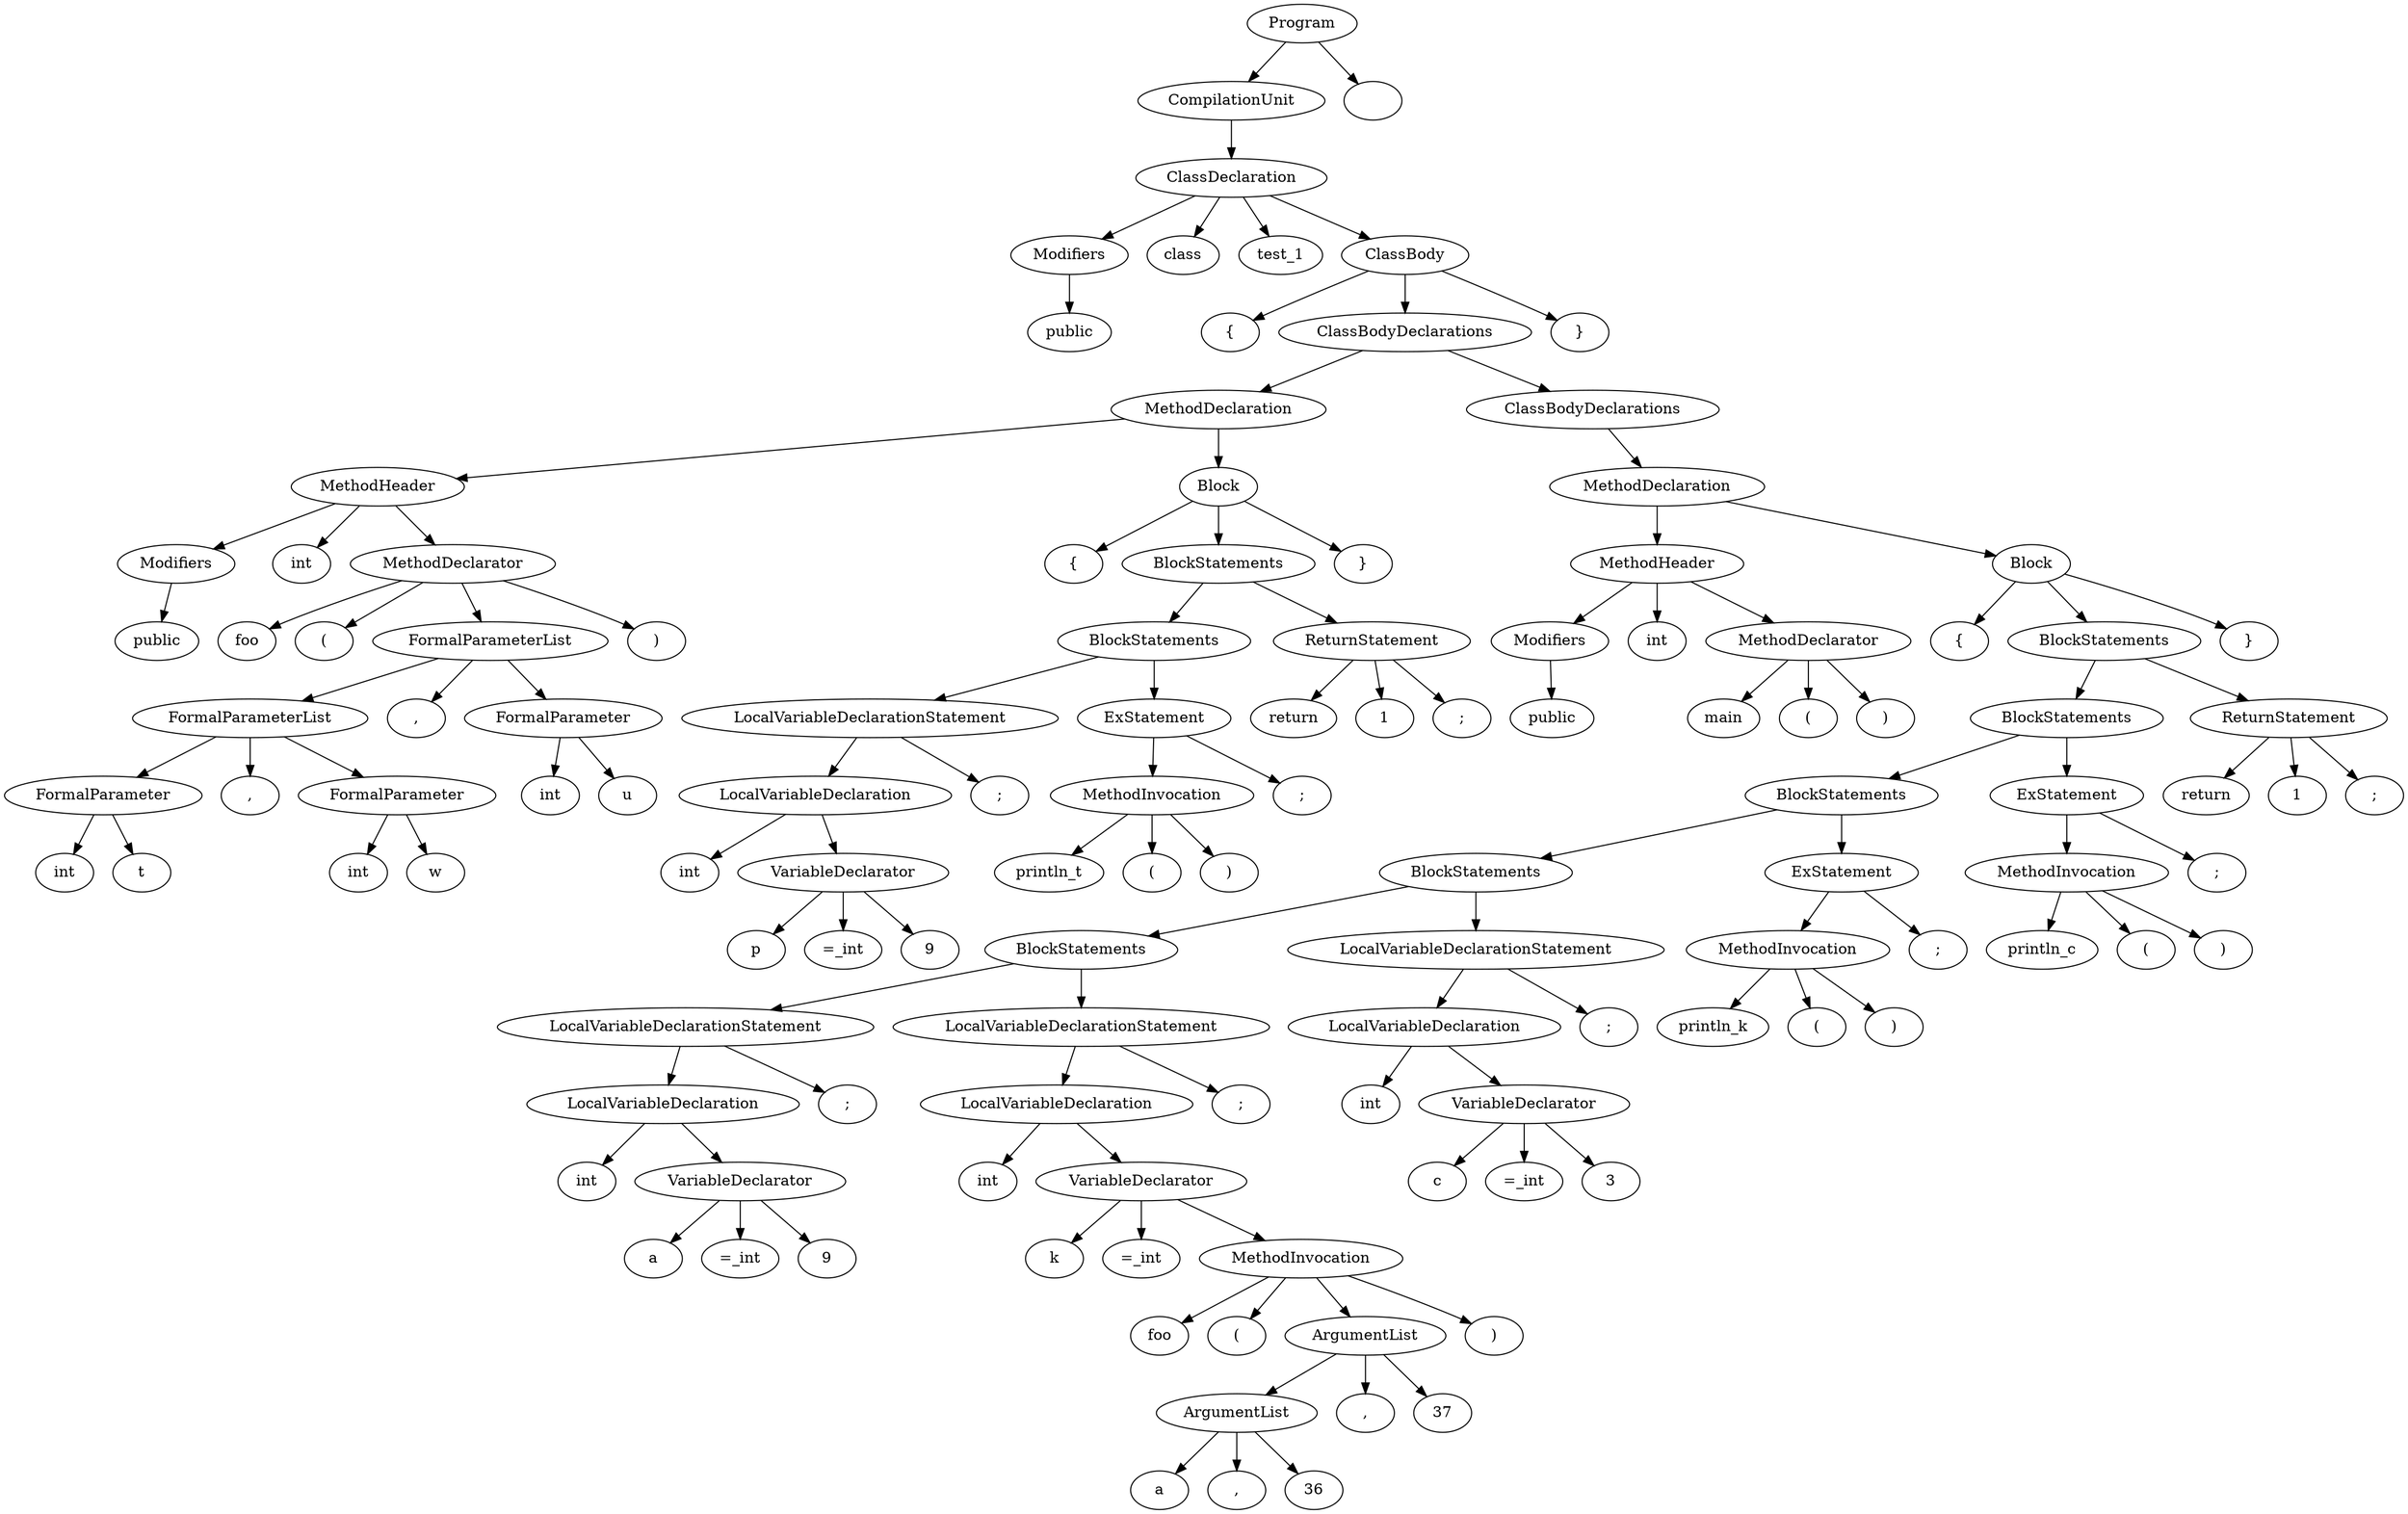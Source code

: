 digraph G {
n1 [label="public"]
n2 [label="Modifiers"]
n2->n1;
n3 [label="class"]
n4 [label="test_1"]
n5 [label="{"]
n6 [label="public"]
n7 [label="Modifiers"]
n7->n6;
n8 [label="int"]
n9 [label="foo"]
n10 [label="("]
n11 [label="int"]
n12 [label="t"]
n13 [label="FormalParameter"]
n13->n12;
n13->n11;
n14 [label=","]
n15 [label="int"]
n16 [label="w"]
n17 [label="FormalParameter"]
n17->n16;
n17->n15;
n18 [label="FormalParameterList"]
n18->n17;
n18->n14;
n18->n13;
n19 [label=","]
n20 [label="int"]
n21 [label="u"]
n22 [label="FormalParameter"]
n22->n21;
n22->n20;
n23 [label="FormalParameterList"]
n23->n22;
n23->n19;
n23->n18;
n24 [label=")"]
n25 [label="MethodDeclarator"]
n25->n24;
n25->n23;
n25->n10;
n25->n9;
n26 [label="MethodHeader"]
n26->n25;
n26->n8;
n26->n7;
n27 [label="{"]
n28 [label="int"]
n29 [label="p"]
n30 [label="=_int"]
n31 [label="9"]
n32 [label="VariableDeclarator"]
n32->n31;
n32->n30;
n32->n29;
n33 [label="LocalVariableDeclaration"]
n33->n32;
n33->n28;
n34 [label=";"]
n35 [label="LocalVariableDeclarationStatement"]
n35->n34;
n35->n33;
n36 [label="println_t"]
n37 [label="("]
n38 [label=")"]
n39 [label="MethodInvocation"]
n39->n38;
n39->n37;
n39->n36;
n40 [label=";"]
n41 [label="ExStatement"]
n41->n40;
n41->n39;
n42 [label="BlockStatements"]
n42->n41;
n42->n35;
n43 [label="return"]
n44 [label="1"]
n45 [label=";"]
n46 [label="ReturnStatement"]
n46->n45;
n46->n44;
n46->n43;
n47 [label="BlockStatements"]
n47->n46;
n47->n42;
n48 [label="}"]
n49 [label="Block"]
n49->n48;
n49->n47;
n49->n27;
n50 [label="MethodDeclaration"]
n50->n49;
n50->n26;
n51 [label="public"]
n52 [label="Modifiers"]
n52->n51;
n53 [label="int"]
n54 [label="main"]
n55 [label="("]
n56 [label=")"]
n57 [label="MethodDeclarator"]
n57->n56;
n57->n55;
n57->n54;
n58 [label="MethodHeader"]
n58->n57;
n58->n53;
n58->n52;
n59 [label="{"]
n60 [label="int"]
n61 [label="a"]
n62 [label="=_int"]
n63 [label="9"]
n64 [label="VariableDeclarator"]
n64->n63;
n64->n62;
n64->n61;
n65 [label="LocalVariableDeclaration"]
n65->n64;
n65->n60;
n66 [label=";"]
n67 [label="LocalVariableDeclarationStatement"]
n67->n66;
n67->n65;
n68 [label="int"]
n69 [label="k"]
n70 [label="=_int"]
n71 [label="foo"]
n72 [label="("]
n73 [label="a"]
n74 [label=","]
n75 [label="36"]
n76 [label="ArgumentList"]
n76->n75;
n76->n74;
n76->n73;
n77 [label=","]
n78 [label="37"]
n79 [label="ArgumentList"]
n79->n78;
n79->n77;
n79->n76;
n80 [label=")"]
n81 [label="MethodInvocation"]
n81->n80;
n81->n79;
n81->n72;
n81->n71;
n82 [label="VariableDeclarator"]
n82->n81;
n82->n70;
n82->n69;
n83 [label="LocalVariableDeclaration"]
n83->n82;
n83->n68;
n84 [label=";"]
n85 [label="LocalVariableDeclarationStatement"]
n85->n84;
n85->n83;
n86 [label="BlockStatements"]
n86->n85;
n86->n67;
n87 [label="int"]
n88 [label="c"]
n89 [label="=_int"]
n90 [label="3"]
n91 [label="VariableDeclarator"]
n91->n90;
n91->n89;
n91->n88;
n92 [label="LocalVariableDeclaration"]
n92->n91;
n92->n87;
n93 [label=";"]
n94 [label="LocalVariableDeclarationStatement"]
n94->n93;
n94->n92;
n95 [label="BlockStatements"]
n95->n94;
n95->n86;
n96 [label="println_k"]
n97 [label="("]
n98 [label=")"]
n99 [label="MethodInvocation"]
n99->n98;
n99->n97;
n99->n96;
n100 [label=";"]
n101 [label="ExStatement"]
n101->n100;
n101->n99;
n102 [label="BlockStatements"]
n102->n101;
n102->n95;
n103 [label="println_c"]
n104 [label="("]
n105 [label=")"]
n106 [label="MethodInvocation"]
n106->n105;
n106->n104;
n106->n103;
n107 [label=";"]
n108 [label="ExStatement"]
n108->n107;
n108->n106;
n109 [label="BlockStatements"]
n109->n108;
n109->n102;
n110 [label="return"]
n111 [label="1"]
n112 [label=";"]
n113 [label="ReturnStatement"]
n113->n112;
n113->n111;
n113->n110;
n114 [label="BlockStatements"]
n114->n113;
n114->n109;
n115 [label="}"]
n116 [label="Block"]
n116->n115;
n116->n114;
n116->n59;
n117 [label="MethodDeclaration"]
n117->n116;
n117->n58;
n118 [label="ClassBodyDeclarations"]
n118->n117;
n119 [label="ClassBodyDeclarations"]
n119->n118;
n119->n50;
n120 [label="}"]
n121 [label="ClassBody"]
n121->n120;
n121->n119;
n121->n5;
n122 [label="ClassDeclaration"]
n122->n121;
n122->n4;
n122->n3;
n122->n2;
n123 [label="CompilationUnit"]
n123->n122;
n124 [label="Program"]
n124->n125;
n124->n123;
n125 [label=""]
}
